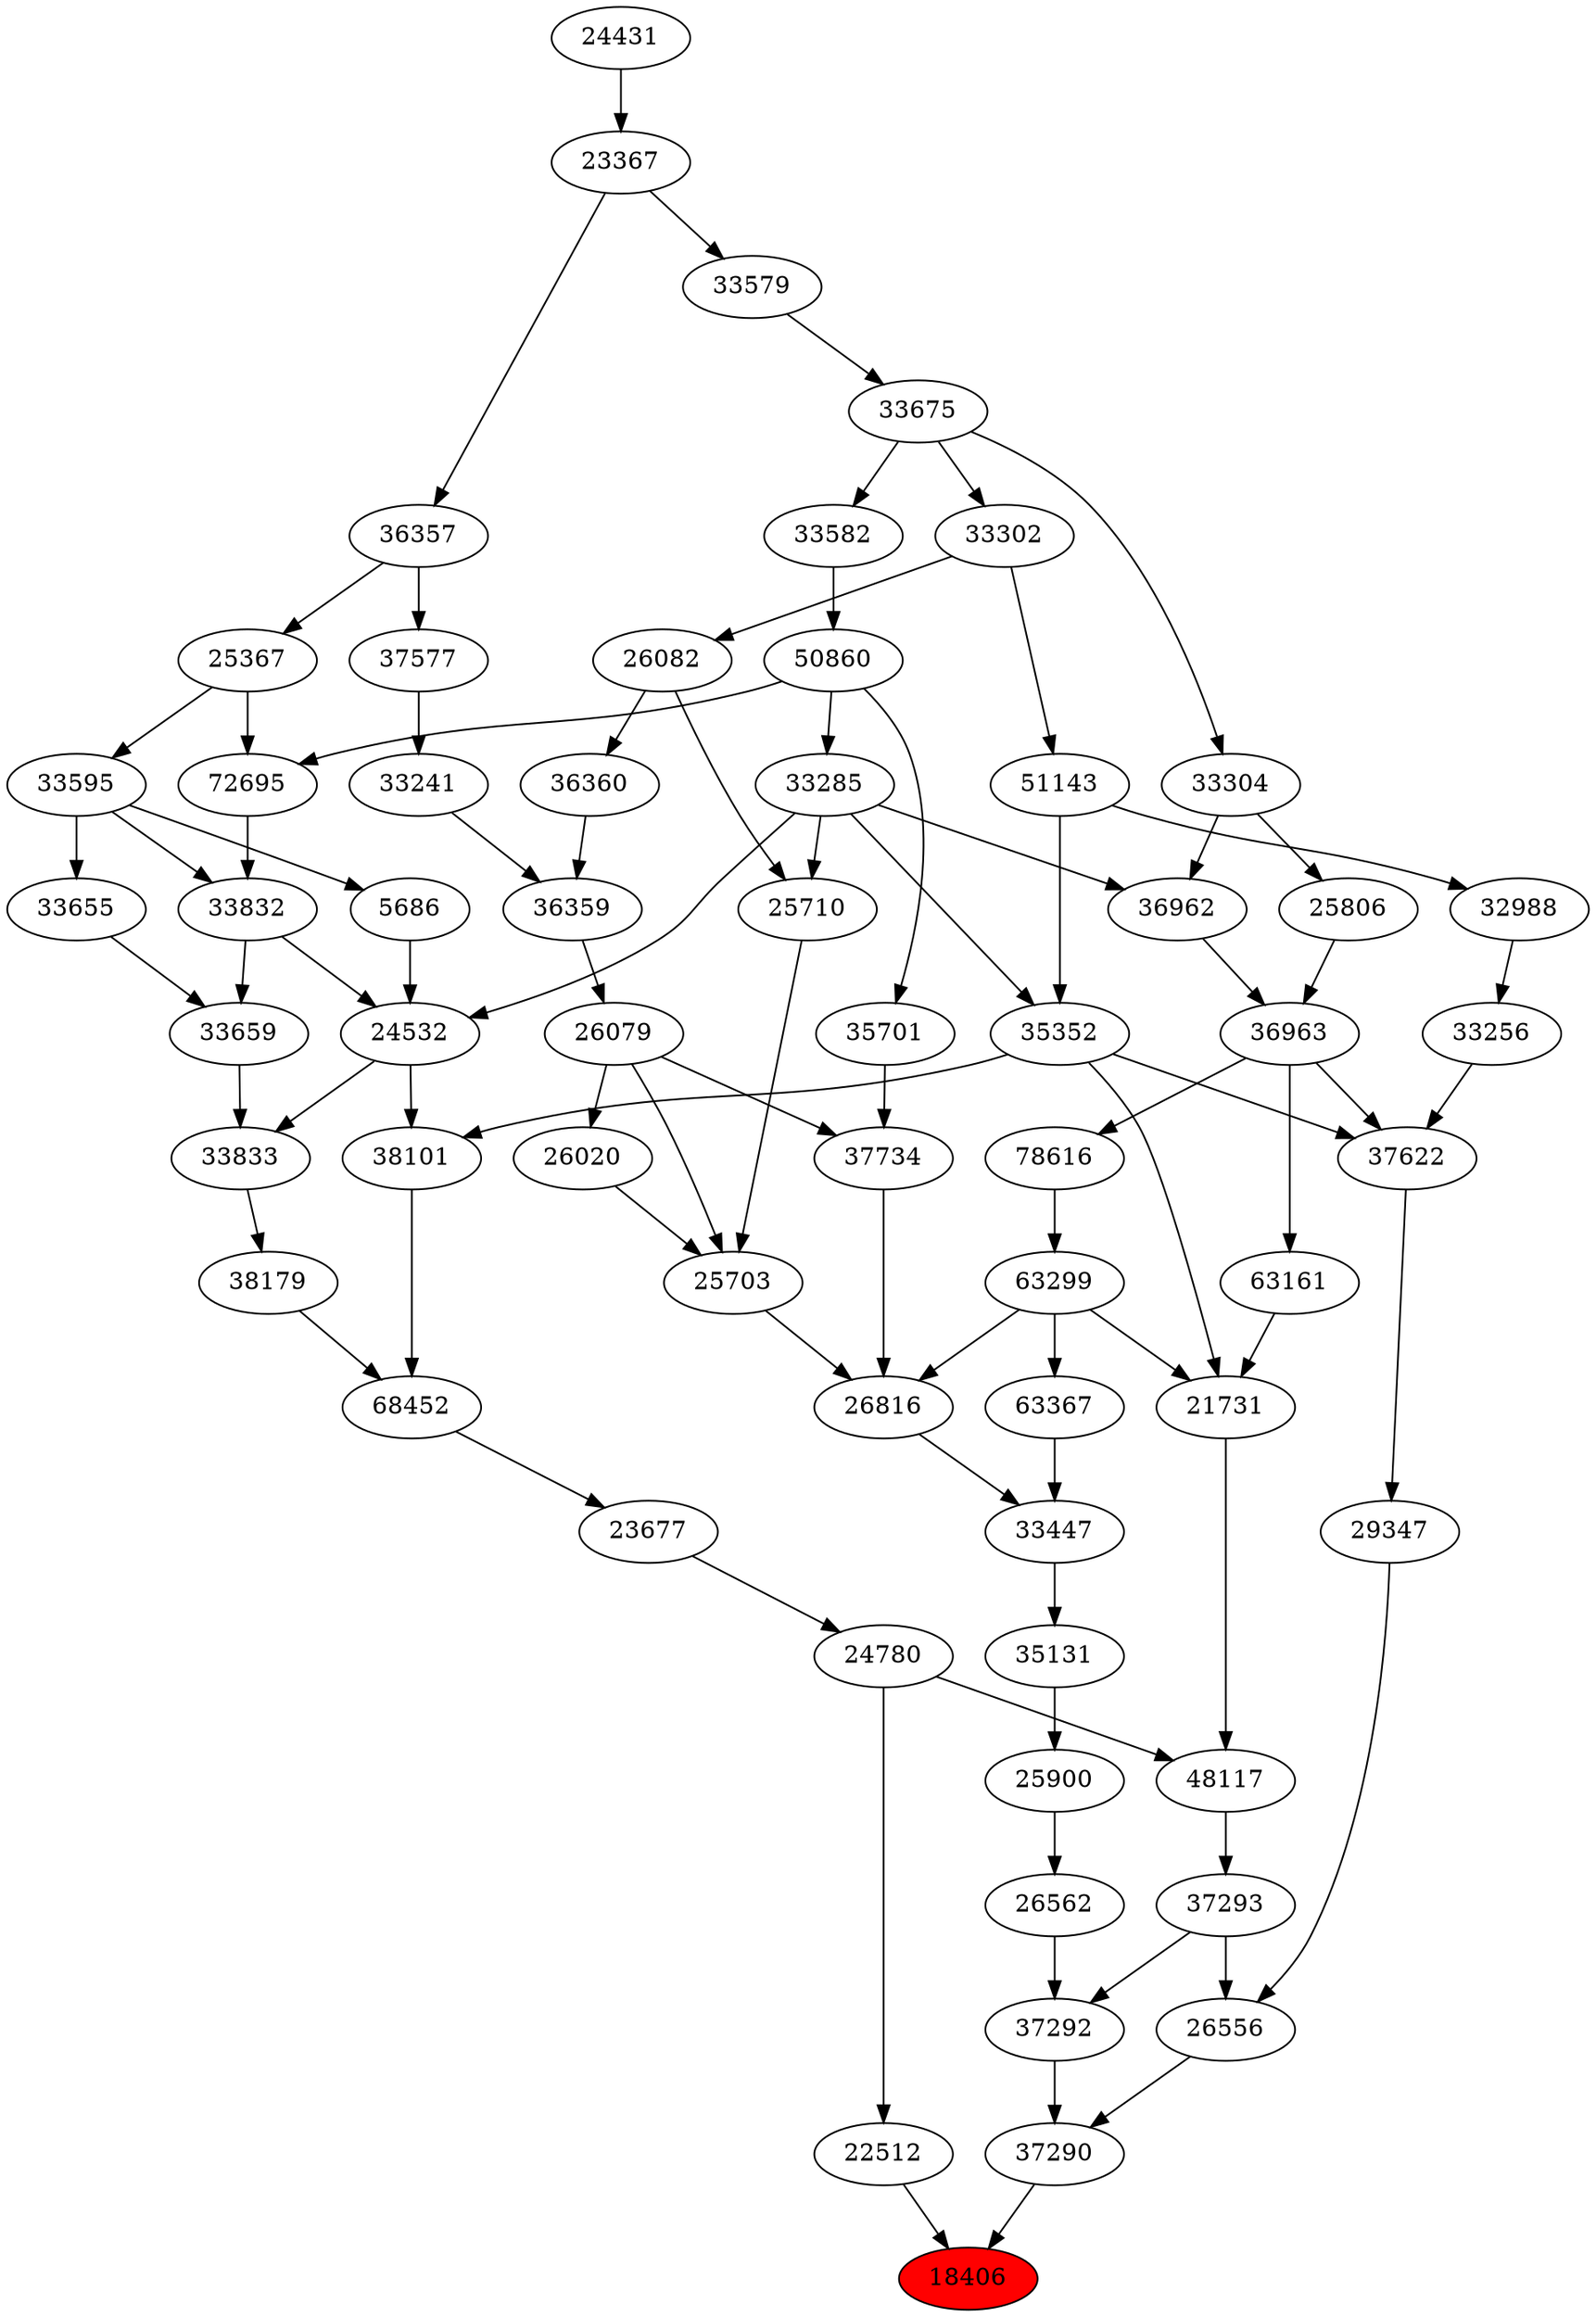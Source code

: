 strict digraph{ 
18406 [label="18406" fillcolor=red style=filled]
37290 -> 18406
22512 -> 18406
37290 [label="37290"]
26556 -> 37290
37292 -> 37290
22512 [label="22512"]
24780 -> 22512
26556 [label="26556"]
37293 -> 26556
29347 -> 26556
37292 [label="37292"]
37293 -> 37292
26562 -> 37292
24780 [label="24780"]
23677 -> 24780
37293 [label="37293"]
48117 -> 37293
29347 [label="29347"]
37622 -> 29347
26562 [label="26562"]
25900 -> 26562
23677 [label="23677"]
68452 -> 23677
48117 [label="48117"]
24780 -> 48117
21731 -> 48117
37622 [label="37622"]
36963 -> 37622
35352 -> 37622
33256 -> 37622
25900 [label="25900"]
35131 -> 25900
68452 [label="68452"]
38179 -> 68452
38101 -> 68452
21731 [label="21731"]
35352 -> 21731
63161 -> 21731
63299 -> 21731
36963 [label="36963"]
36962 -> 36963
25806 -> 36963
35352 [label="35352"]
33285 -> 35352
51143 -> 35352
33256 [label="33256"]
32988 -> 33256
35131 [label="35131"]
33447 -> 35131
38179 [label="38179"]
33833 -> 38179
38101 [label="38101"]
24532 -> 38101
35352 -> 38101
63161 [label="63161"]
36963 -> 63161
63299 [label="63299"]
78616 -> 63299
36962 [label="36962"]
33285 -> 36962
33304 -> 36962
25806 [label="25806"]
33304 -> 25806
33285 [label="33285"]
50860 -> 33285
51143 [label="51143"]
33302 -> 51143
32988 [label="32988"]
51143 -> 32988
33447 [label="33447"]
63367 -> 33447
26816 -> 33447
33833 [label="33833"]
33659 -> 33833
24532 -> 33833
24532 [label="24532"]
33285 -> 24532
5686 -> 24532
33832 -> 24532
78616 [label="78616"]
36963 -> 78616
33304 [label="33304"]
33675 -> 33304
50860 [label="50860"]
33582 -> 50860
33302 [label="33302"]
33675 -> 33302
63367 [label="63367"]
63299 -> 63367
26816 [label="26816"]
25703 -> 26816
37734 -> 26816
63299 -> 26816
33659 [label="33659"]
33655 -> 33659
33832 -> 33659
5686 [label="5686"]
33595 -> 5686
33832 [label="33832"]
72695 -> 33832
33595 -> 33832
33675 [label="33675"]
33579 -> 33675
33582 [label="33582"]
33675 -> 33582
25703 [label="25703"]
26020 -> 25703
26079 -> 25703
25710 -> 25703
37734 [label="37734"]
26079 -> 37734
35701 -> 37734
33655 [label="33655"]
33595 -> 33655
33595 [label="33595"]
25367 -> 33595
72695 [label="72695"]
50860 -> 72695
25367 -> 72695
33579 [label="33579"]
23367 -> 33579
26020 [label="26020"]
26079 -> 26020
26079 [label="26079"]
36359 -> 26079
25710 [label="25710"]
26082 -> 25710
33285 -> 25710
35701 [label="35701"]
50860 -> 35701
25367 [label="25367"]
36357 -> 25367
23367 [label="23367"]
24431 -> 23367
36359 [label="36359"]
33241 -> 36359
36360 -> 36359
26082 [label="26082"]
33302 -> 26082
36357 [label="36357"]
23367 -> 36357
24431 [label="24431"]
33241 [label="33241"]
37577 -> 33241
36360 [label="36360"]
26082 -> 36360
37577 [label="37577"]
36357 -> 37577
}